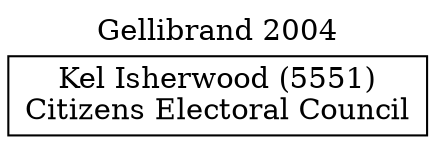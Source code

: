 // House preference flow
digraph "Kel Isherwood (5551)_Gellibrand_2004" {
	graph [label="Gellibrand 2004" labelloc=t mclimit=10]
	node [shape=box]
	"Kel Isherwood (5551)" [label="Kel Isherwood (5551)
Citizens Electoral Council"]
}
